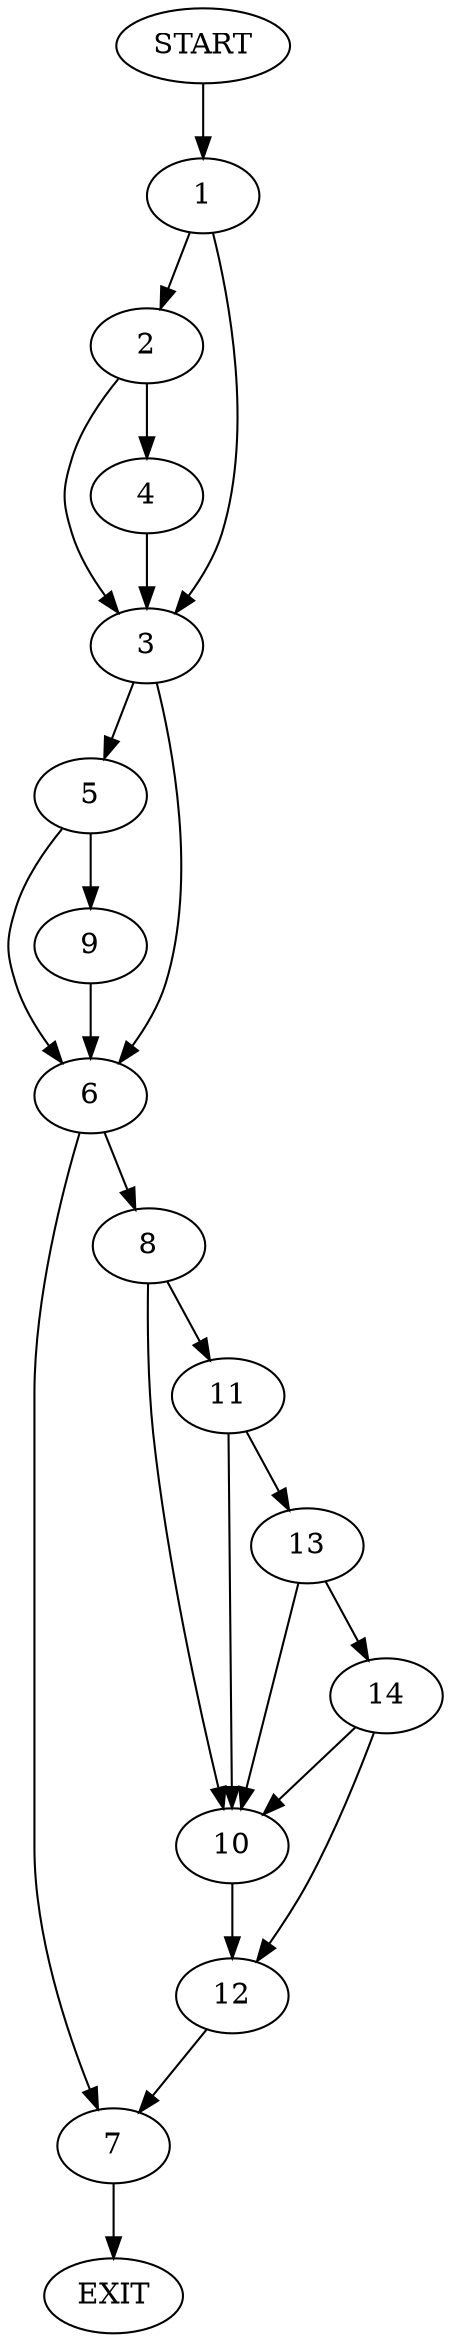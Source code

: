 digraph {
0 [label="START"]
15 [label="EXIT"]
0 -> 1
1 -> 2
1 -> 3
2 -> 3
2 -> 4
3 -> 5
3 -> 6
4 -> 3
6 -> 7
6 -> 8
5 -> 9
5 -> 6
9 -> 6
8 -> 10
8 -> 11
7 -> 15
10 -> 12
11 -> 10
11 -> 13
13 -> 10
13 -> 14
14 -> 10
14 -> 12
12 -> 7
}
